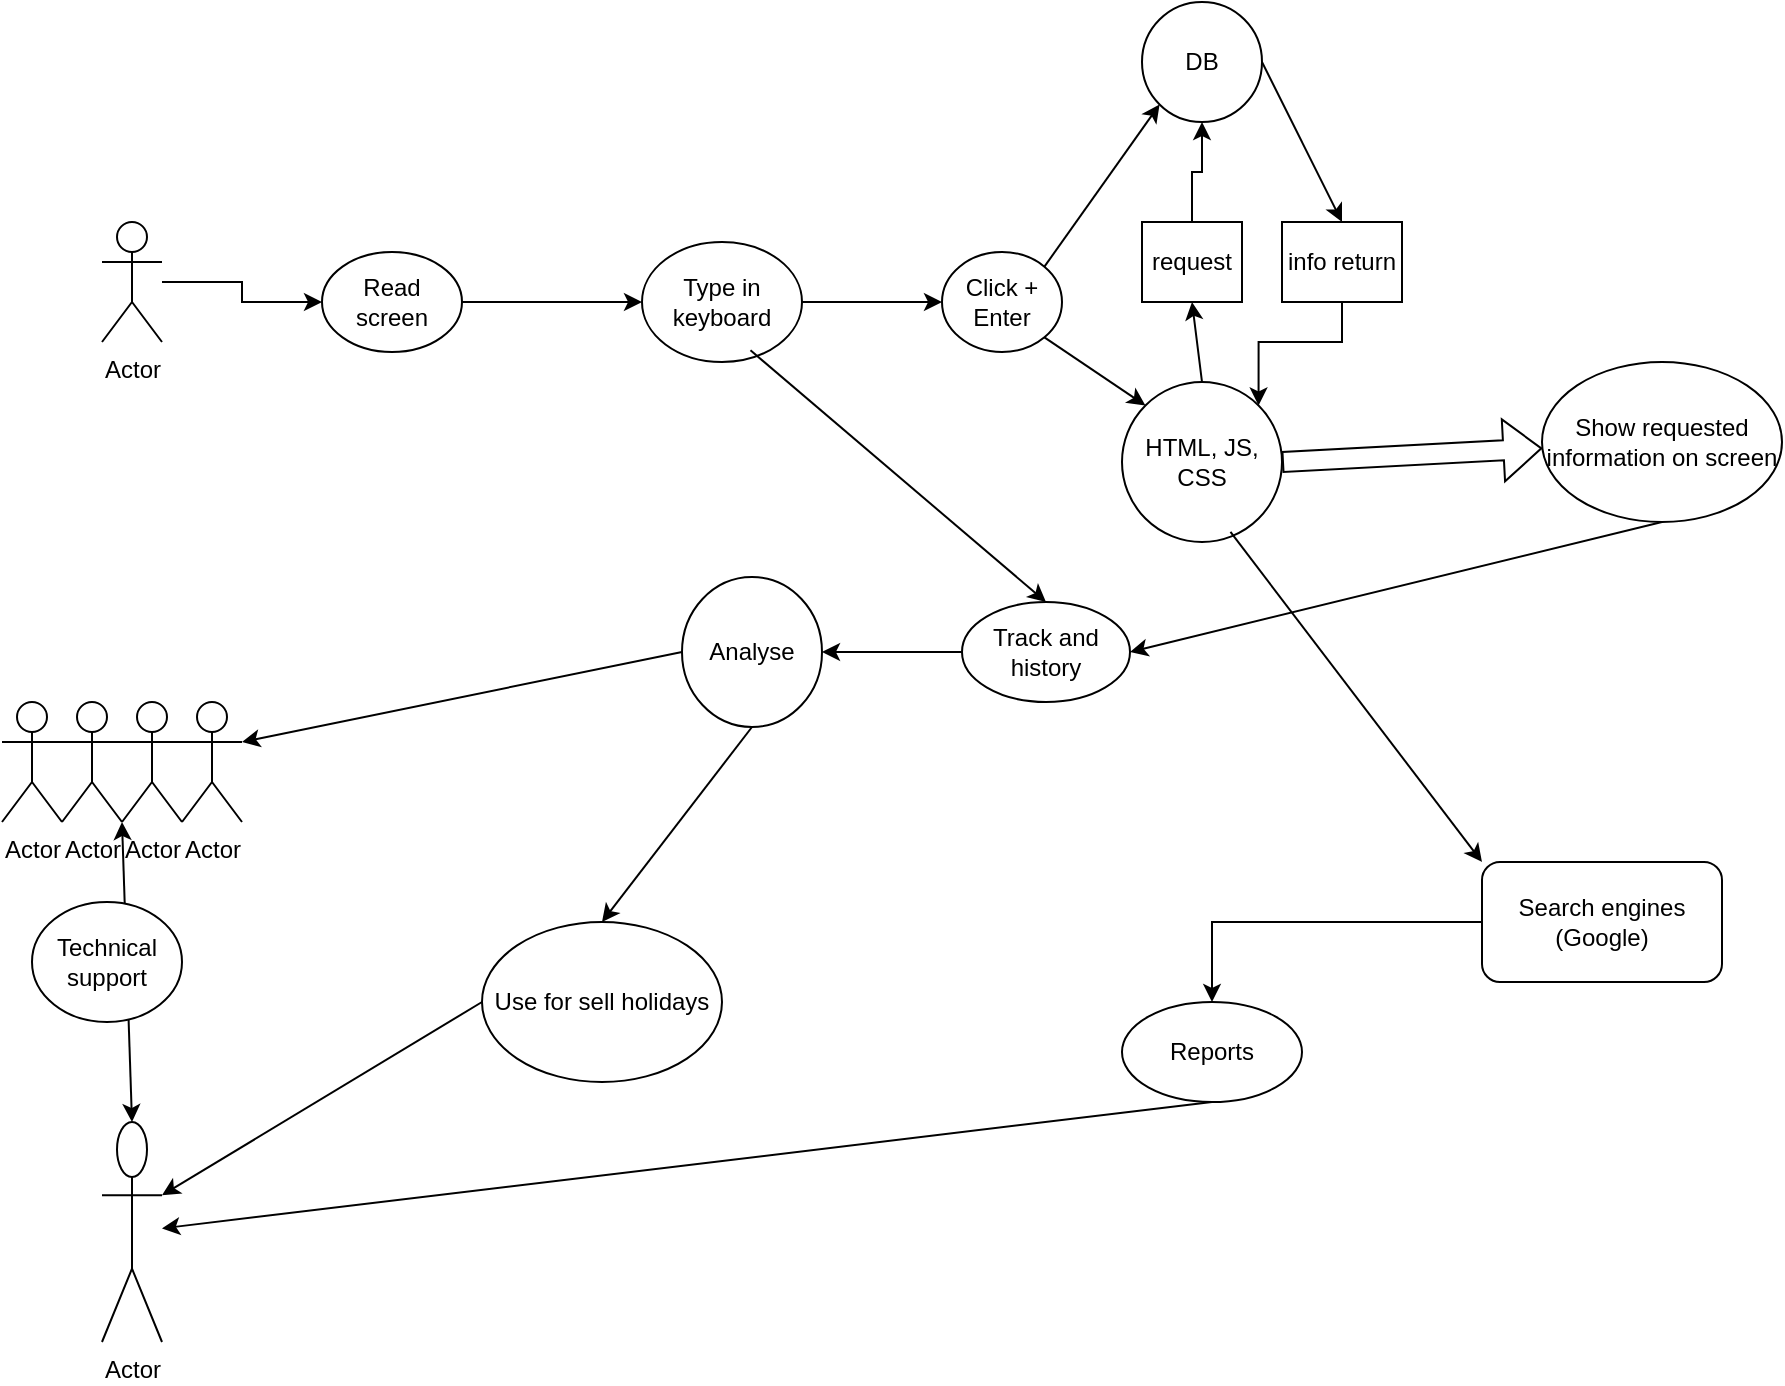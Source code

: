 <mxfile version="16.5.6" type="device"><diagram id="tM68qVmaXYtZFpvVITx4" name="Page-1"><mxGraphModel dx="1335" dy="742" grid="1" gridSize="10" guides="1" tooltips="1" connect="1" arrows="1" fold="1" page="1" pageScale="1" pageWidth="1169" pageHeight="827" math="0" shadow="0"><root><mxCell id="0"/><mxCell id="1" parent="0"/><mxCell id="g0CBOH-nakl3PH86cisx-14" value="" style="edgeStyle=orthogonalEdgeStyle;rounded=0;orthogonalLoop=1;jettySize=auto;html=1;" edge="1" parent="1" source="g0CBOH-nakl3PH86cisx-1" target="g0CBOH-nakl3PH86cisx-9"><mxGeometry relative="1" as="geometry"/></mxCell><mxCell id="g0CBOH-nakl3PH86cisx-1" value="Actor" style="shape=umlActor;verticalLabelPosition=bottom;verticalAlign=top;html=1;outlineConnect=0;" vertex="1" parent="1"><mxGeometry x="70" y="180" width="30" height="60" as="geometry"/></mxCell><mxCell id="g0CBOH-nakl3PH86cisx-2" value="Actor" style="shape=umlActor;verticalLabelPosition=bottom;verticalAlign=top;html=1;outlineConnect=0;" vertex="1" parent="1"><mxGeometry x="70" y="630" width="30" height="110" as="geometry"/></mxCell><mxCell id="g0CBOH-nakl3PH86cisx-4" value="Actor" style="shape=umlActor;verticalLabelPosition=bottom;verticalAlign=top;html=1;outlineConnect=0;" vertex="1" parent="1"><mxGeometry x="20" y="420" width="30" height="60" as="geometry"/></mxCell><mxCell id="g0CBOH-nakl3PH86cisx-5" value="Actor" style="shape=umlActor;verticalLabelPosition=bottom;verticalAlign=top;html=1;outlineConnect=0;" vertex="1" parent="1"><mxGeometry x="50" y="420" width="30" height="60" as="geometry"/></mxCell><mxCell id="g0CBOH-nakl3PH86cisx-6" value="Actor" style="shape=umlActor;verticalLabelPosition=bottom;verticalAlign=top;html=1;outlineConnect=0;" vertex="1" parent="1"><mxGeometry x="80" y="420" width="30" height="60" as="geometry"/></mxCell><mxCell id="g0CBOH-nakl3PH86cisx-7" value="Actor" style="shape=umlActor;verticalLabelPosition=bottom;verticalAlign=top;html=1;outlineConnect=0;" vertex="1" parent="1"><mxGeometry x="110" y="420" width="30" height="60" as="geometry"/></mxCell><mxCell id="g0CBOH-nakl3PH86cisx-13" value="" style="edgeStyle=orthogonalEdgeStyle;rounded=0;orthogonalLoop=1;jettySize=auto;html=1;" edge="1" parent="1" source="g0CBOH-nakl3PH86cisx-9" target="g0CBOH-nakl3PH86cisx-12"><mxGeometry relative="1" as="geometry"/></mxCell><mxCell id="g0CBOH-nakl3PH86cisx-9" value="Read screen" style="ellipse;whiteSpace=wrap;html=1;" vertex="1" parent="1"><mxGeometry x="180" y="195" width="70" height="50" as="geometry"/></mxCell><mxCell id="g0CBOH-nakl3PH86cisx-12" value="Type in keyboard" style="ellipse;whiteSpace=wrap;html=1;" vertex="1" parent="1"><mxGeometry x="340" y="190" width="80" height="60" as="geometry"/></mxCell><mxCell id="g0CBOH-nakl3PH86cisx-15" value="Click + Enter" style="ellipse;whiteSpace=wrap;html=1;" vertex="1" parent="1"><mxGeometry x="490" y="195" width="60" height="50" as="geometry"/></mxCell><mxCell id="g0CBOH-nakl3PH86cisx-17" value="" style="endArrow=classic;html=1;rounded=0;exitX=1;exitY=0.5;exitDx=0;exitDy=0;entryX=0;entryY=0.5;entryDx=0;entryDy=0;" edge="1" parent="1" source="g0CBOH-nakl3PH86cisx-12" target="g0CBOH-nakl3PH86cisx-15"><mxGeometry width="50" height="50" relative="1" as="geometry"><mxPoint x="580" y="350" as="sourcePoint"/><mxPoint x="630" y="300" as="targetPoint"/></mxGeometry></mxCell><mxCell id="g0CBOH-nakl3PH86cisx-18" value="DB" style="ellipse;whiteSpace=wrap;html=1;" vertex="1" parent="1"><mxGeometry x="590" y="70" width="60" height="60" as="geometry"/></mxCell><mxCell id="g0CBOH-nakl3PH86cisx-19" value="HTML, JS, CSS" style="ellipse;whiteSpace=wrap;html=1;" vertex="1" parent="1"><mxGeometry x="580" y="260" width="80" height="80" as="geometry"/></mxCell><mxCell id="g0CBOH-nakl3PH86cisx-20" value="" style="endArrow=classic;html=1;rounded=0;exitX=1;exitY=0;exitDx=0;exitDy=0;entryX=0;entryY=1;entryDx=0;entryDy=0;" edge="1" parent="1" source="g0CBOH-nakl3PH86cisx-15" target="g0CBOH-nakl3PH86cisx-18"><mxGeometry width="50" height="50" relative="1" as="geometry"><mxPoint x="580" y="350" as="sourcePoint"/><mxPoint x="630" y="300" as="targetPoint"/></mxGeometry></mxCell><mxCell id="g0CBOH-nakl3PH86cisx-21" value="" style="endArrow=classic;html=1;rounded=0;exitX=1;exitY=1;exitDx=0;exitDy=0;entryX=0;entryY=0;entryDx=0;entryDy=0;" edge="1" parent="1" source="g0CBOH-nakl3PH86cisx-15" target="g0CBOH-nakl3PH86cisx-19"><mxGeometry width="50" height="50" relative="1" as="geometry"><mxPoint x="580" y="350" as="sourcePoint"/><mxPoint x="630" y="300" as="targetPoint"/></mxGeometry></mxCell><mxCell id="g0CBOH-nakl3PH86cisx-26" value="" style="edgeStyle=orthogonalEdgeStyle;rounded=0;orthogonalLoop=1;jettySize=auto;html=1;" edge="1" parent="1" source="g0CBOH-nakl3PH86cisx-23" target="g0CBOH-nakl3PH86cisx-18"><mxGeometry relative="1" as="geometry"/></mxCell><mxCell id="g0CBOH-nakl3PH86cisx-23" value="request" style="rounded=0;whiteSpace=wrap;html=1;" vertex="1" parent="1"><mxGeometry x="590" y="180" width="50" height="40" as="geometry"/></mxCell><mxCell id="g0CBOH-nakl3PH86cisx-28" value="" style="edgeStyle=orthogonalEdgeStyle;rounded=0;orthogonalLoop=1;jettySize=auto;html=1;entryX=1;entryY=0;entryDx=0;entryDy=0;" edge="1" parent="1" source="g0CBOH-nakl3PH86cisx-24" target="g0CBOH-nakl3PH86cisx-19"><mxGeometry relative="1" as="geometry"/></mxCell><mxCell id="g0CBOH-nakl3PH86cisx-24" value="info return" style="rounded=0;whiteSpace=wrap;html=1;" vertex="1" parent="1"><mxGeometry x="660" y="180" width="60" height="40" as="geometry"/></mxCell><mxCell id="g0CBOH-nakl3PH86cisx-27" value="" style="endArrow=classic;html=1;rounded=0;exitX=0.5;exitY=0;exitDx=0;exitDy=0;entryX=0.5;entryY=1;entryDx=0;entryDy=0;" edge="1" parent="1" source="g0CBOH-nakl3PH86cisx-19" target="g0CBOH-nakl3PH86cisx-23"><mxGeometry width="50" height="50" relative="1" as="geometry"><mxPoint x="580" y="350" as="sourcePoint"/><mxPoint x="630" y="300" as="targetPoint"/></mxGeometry></mxCell><mxCell id="g0CBOH-nakl3PH86cisx-29" value="" style="endArrow=classic;html=1;rounded=0;exitX=1;exitY=0.5;exitDx=0;exitDy=0;entryX=0.5;entryY=0;entryDx=0;entryDy=0;" edge="1" parent="1" source="g0CBOH-nakl3PH86cisx-18" target="g0CBOH-nakl3PH86cisx-24"><mxGeometry width="50" height="50" relative="1" as="geometry"><mxPoint x="580" y="350" as="sourcePoint"/><mxPoint x="630" y="300" as="targetPoint"/></mxGeometry></mxCell><mxCell id="g0CBOH-nakl3PH86cisx-30" value="" style="shape=flexArrow;endArrow=classic;html=1;rounded=0;exitX=1;exitY=0.5;exitDx=0;exitDy=0;" edge="1" parent="1" source="g0CBOH-nakl3PH86cisx-19" target="g0CBOH-nakl3PH86cisx-31"><mxGeometry width="50" height="50" relative="1" as="geometry"><mxPoint x="580" y="350" as="sourcePoint"/><mxPoint x="790" y="290" as="targetPoint"/></mxGeometry></mxCell><mxCell id="g0CBOH-nakl3PH86cisx-31" value="Show requested information on screen" style="ellipse;whiteSpace=wrap;html=1;" vertex="1" parent="1"><mxGeometry x="790" y="250" width="120" height="80" as="geometry"/></mxCell><mxCell id="g0CBOH-nakl3PH86cisx-32" value="" style="endArrow=classic;startArrow=classic;html=1;rounded=0;exitX=0.5;exitY=0;exitDx=0;exitDy=0;exitPerimeter=0;entryX=0;entryY=1;entryDx=0;entryDy=0;entryPerimeter=0;" edge="1" parent="1" source="g0CBOH-nakl3PH86cisx-2" target="g0CBOH-nakl3PH86cisx-6"><mxGeometry width="50" height="50" relative="1" as="geometry"><mxPoint x="580" y="500" as="sourcePoint"/><mxPoint x="630" y="450" as="targetPoint"/></mxGeometry></mxCell><mxCell id="g0CBOH-nakl3PH86cisx-33" value="Technical support" style="ellipse;whiteSpace=wrap;html=1;" vertex="1" parent="1"><mxGeometry x="35" y="520" width="75" height="60" as="geometry"/></mxCell><mxCell id="g0CBOH-nakl3PH86cisx-39" value="" style="edgeStyle=orthogonalEdgeStyle;rounded=0;orthogonalLoop=1;jettySize=auto;html=1;" edge="1" parent="1" source="g0CBOH-nakl3PH86cisx-35" target="g0CBOH-nakl3PH86cisx-38"><mxGeometry relative="1" as="geometry"/></mxCell><mxCell id="g0CBOH-nakl3PH86cisx-35" value="Track and history" style="ellipse;whiteSpace=wrap;html=1;" vertex="1" parent="1"><mxGeometry x="500" y="370" width="84" height="50" as="geometry"/></mxCell><mxCell id="g0CBOH-nakl3PH86cisx-36" value="" style="endArrow=classic;html=1;rounded=0;exitX=0.5;exitY=1;exitDx=0;exitDy=0;entryX=1;entryY=0.5;entryDx=0;entryDy=0;" edge="1" parent="1" source="g0CBOH-nakl3PH86cisx-31" target="g0CBOH-nakl3PH86cisx-35"><mxGeometry width="50" height="50" relative="1" as="geometry"><mxPoint x="580" y="350" as="sourcePoint"/><mxPoint x="630" y="300" as="targetPoint"/></mxGeometry></mxCell><mxCell id="g0CBOH-nakl3PH86cisx-37" value="" style="endArrow=classic;html=1;rounded=0;exitX=0.678;exitY=0.903;exitDx=0;exitDy=0;exitPerimeter=0;entryX=0.5;entryY=0;entryDx=0;entryDy=0;" edge="1" parent="1" source="g0CBOH-nakl3PH86cisx-12" target="g0CBOH-nakl3PH86cisx-35"><mxGeometry width="50" height="50" relative="1" as="geometry"><mxPoint x="580" y="350" as="sourcePoint"/><mxPoint x="330" y="350" as="targetPoint"/></mxGeometry></mxCell><mxCell id="g0CBOH-nakl3PH86cisx-38" value="Analyse" style="ellipse;whiteSpace=wrap;html=1;" vertex="1" parent="1"><mxGeometry x="360" y="357.5" width="70" height="75" as="geometry"/></mxCell><mxCell id="g0CBOH-nakl3PH86cisx-40" value="" style="endArrow=classic;html=1;rounded=0;exitX=0;exitY=0.5;exitDx=0;exitDy=0;entryX=1;entryY=0.333;entryDx=0;entryDy=0;entryPerimeter=0;" edge="1" parent="1" source="g0CBOH-nakl3PH86cisx-38" target="g0CBOH-nakl3PH86cisx-7"><mxGeometry width="50" height="50" relative="1" as="geometry"><mxPoint x="580" y="350" as="sourcePoint"/><mxPoint x="630" y="300" as="targetPoint"/></mxGeometry></mxCell><mxCell id="g0CBOH-nakl3PH86cisx-41" value="Use for sell holidays" style="ellipse;whiteSpace=wrap;html=1;" vertex="1" parent="1"><mxGeometry x="260" y="530" width="120" height="80" as="geometry"/></mxCell><mxCell id="g0CBOH-nakl3PH86cisx-42" value="" style="endArrow=classic;html=1;rounded=0;exitX=0;exitY=0.5;exitDx=0;exitDy=0;entryX=1;entryY=0.333;entryDx=0;entryDy=0;entryPerimeter=0;" edge="1" parent="1" source="g0CBOH-nakl3PH86cisx-41" target="g0CBOH-nakl3PH86cisx-2"><mxGeometry width="50" height="50" relative="1" as="geometry"><mxPoint x="580" y="500" as="sourcePoint"/><mxPoint x="630" y="450" as="targetPoint"/></mxGeometry></mxCell><mxCell id="g0CBOH-nakl3PH86cisx-43" value="" style="endArrow=classic;html=1;rounded=0;exitX=0.5;exitY=1;exitDx=0;exitDy=0;entryX=0.5;entryY=0;entryDx=0;entryDy=0;" edge="1" parent="1" source="g0CBOH-nakl3PH86cisx-38" target="g0CBOH-nakl3PH86cisx-41"><mxGeometry width="50" height="50" relative="1" as="geometry"><mxPoint x="580" y="500" as="sourcePoint"/><mxPoint x="630" y="450" as="targetPoint"/></mxGeometry></mxCell><mxCell id="g0CBOH-nakl3PH86cisx-47" value="" style="edgeStyle=orthogonalEdgeStyle;rounded=0;orthogonalLoop=1;jettySize=auto;html=1;" edge="1" parent="1" source="g0CBOH-nakl3PH86cisx-44" target="g0CBOH-nakl3PH86cisx-46"><mxGeometry relative="1" as="geometry"/></mxCell><mxCell id="g0CBOH-nakl3PH86cisx-44" value="Search engines (Google)" style="rounded=1;whiteSpace=wrap;html=1;" vertex="1" parent="1"><mxGeometry x="760" y="500" width="120" height="60" as="geometry"/></mxCell><mxCell id="g0CBOH-nakl3PH86cisx-45" value="" style="endArrow=classic;html=1;rounded=0;entryX=0;entryY=0;entryDx=0;entryDy=0;exitX=0.678;exitY=0.937;exitDx=0;exitDy=0;exitPerimeter=0;" edge="1" parent="1" source="g0CBOH-nakl3PH86cisx-19" target="g0CBOH-nakl3PH86cisx-44"><mxGeometry width="50" height="50" relative="1" as="geometry"><mxPoint x="580" y="490" as="sourcePoint"/><mxPoint x="630" y="440" as="targetPoint"/></mxGeometry></mxCell><mxCell id="g0CBOH-nakl3PH86cisx-46" value="Reports" style="ellipse;whiteSpace=wrap;html=1;" vertex="1" parent="1"><mxGeometry x="580" y="570" width="90" height="50" as="geometry"/></mxCell><mxCell id="g0CBOH-nakl3PH86cisx-48" value="" style="endArrow=classic;html=1;rounded=0;exitX=0.5;exitY=1;exitDx=0;exitDy=0;" edge="1" parent="1" source="g0CBOH-nakl3PH86cisx-46" target="g0CBOH-nakl3PH86cisx-2"><mxGeometry width="50" height="50" relative="1" as="geometry"><mxPoint x="580" y="490" as="sourcePoint"/><mxPoint x="630" y="440" as="targetPoint"/></mxGeometry></mxCell></root></mxGraphModel></diagram></mxfile>
